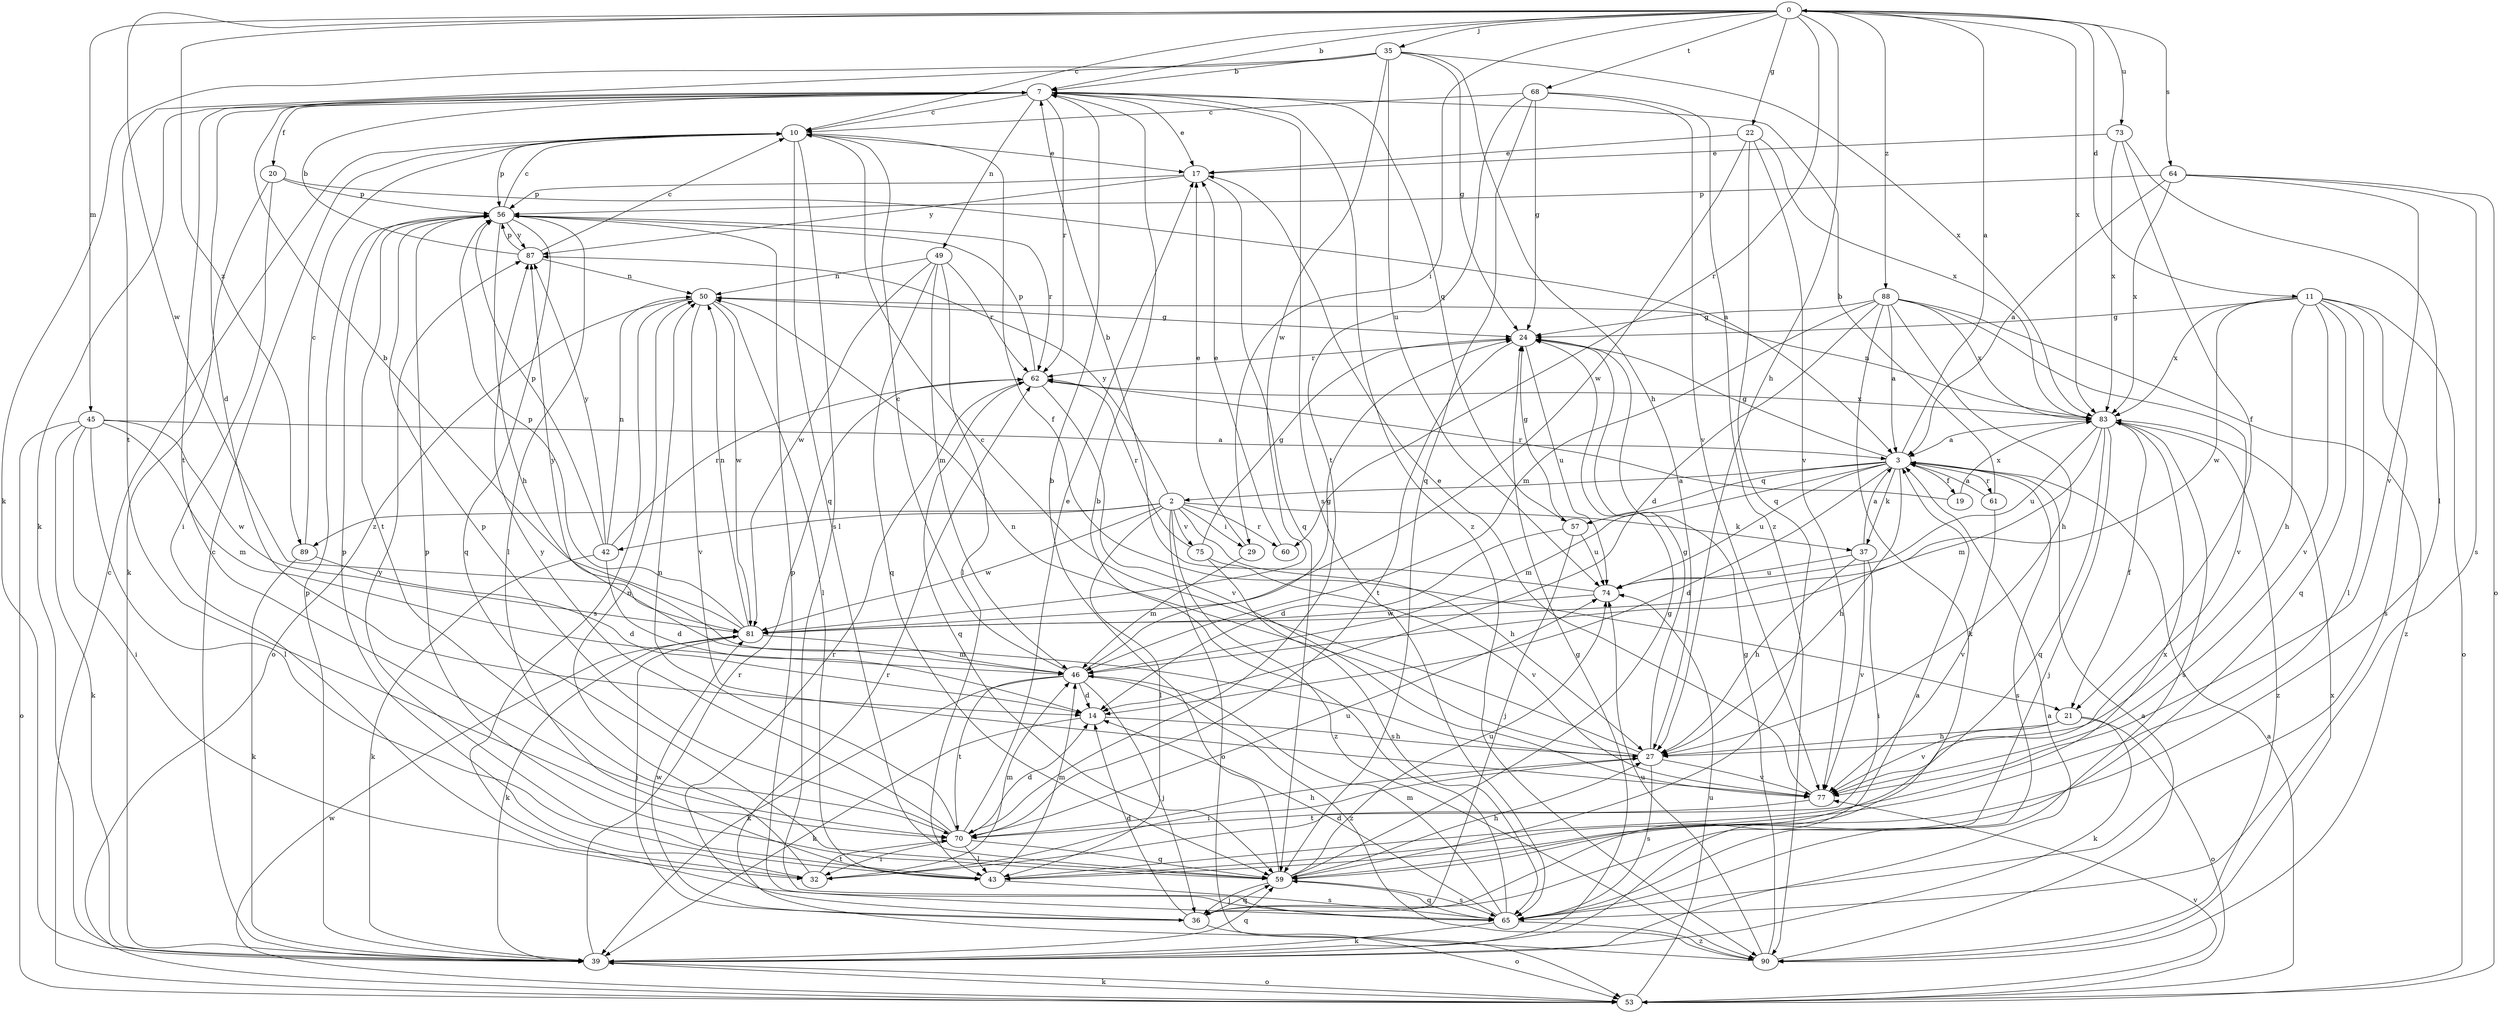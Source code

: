 strict digraph  {
0;
2;
3;
7;
10;
11;
14;
17;
19;
20;
21;
22;
24;
27;
29;
32;
35;
36;
37;
39;
42;
43;
45;
46;
49;
50;
53;
56;
57;
59;
60;
61;
62;
64;
65;
68;
70;
73;
74;
75;
77;
81;
83;
87;
88;
89;
90;
0 -> 7  [label=b];
0 -> 10  [label=c];
0 -> 11  [label=d];
0 -> 22  [label=g];
0 -> 27  [label=h];
0 -> 29  [label=i];
0 -> 35  [label=j];
0 -> 45  [label=m];
0 -> 60  [label=r];
0 -> 64  [label=s];
0 -> 68  [label=t];
0 -> 73  [label=u];
0 -> 81  [label=w];
0 -> 83  [label=x];
0 -> 88  [label=z];
0 -> 89  [label=z];
2 -> 27  [label=h];
2 -> 29  [label=i];
2 -> 37  [label=k];
2 -> 42  [label=l];
2 -> 43  [label=l];
2 -> 53  [label=o];
2 -> 60  [label=r];
2 -> 75  [label=v];
2 -> 81  [label=w];
2 -> 87  [label=y];
2 -> 89  [label=z];
2 -> 90  [label=z];
3 -> 0  [label=a];
3 -> 2  [label=a];
3 -> 14  [label=d];
3 -> 19  [label=f];
3 -> 24  [label=g];
3 -> 27  [label=h];
3 -> 37  [label=k];
3 -> 46  [label=m];
3 -> 57  [label=q];
3 -> 61  [label=r];
3 -> 65  [label=s];
3 -> 74  [label=u];
7 -> 10  [label=c];
7 -> 14  [label=d];
7 -> 17  [label=e];
7 -> 20  [label=f];
7 -> 39  [label=k];
7 -> 49  [label=n];
7 -> 57  [label=q];
7 -> 62  [label=r];
7 -> 65  [label=s];
7 -> 70  [label=t];
7 -> 90  [label=z];
10 -> 17  [label=e];
10 -> 21  [label=f];
10 -> 56  [label=p];
10 -> 59  [label=q];
10 -> 65  [label=s];
11 -> 24  [label=g];
11 -> 27  [label=h];
11 -> 43  [label=l];
11 -> 53  [label=o];
11 -> 59  [label=q];
11 -> 65  [label=s];
11 -> 77  [label=v];
11 -> 81  [label=w];
11 -> 83  [label=x];
14 -> 27  [label=h];
14 -> 39  [label=k];
17 -> 56  [label=p];
17 -> 59  [label=q];
17 -> 87  [label=y];
19 -> 62  [label=r];
19 -> 83  [label=x];
20 -> 3  [label=a];
20 -> 32  [label=i];
20 -> 39  [label=k];
20 -> 56  [label=p];
21 -> 27  [label=h];
21 -> 39  [label=k];
21 -> 53  [label=o];
21 -> 77  [label=v];
22 -> 17  [label=e];
22 -> 59  [label=q];
22 -> 77  [label=v];
22 -> 81  [label=w];
22 -> 83  [label=x];
24 -> 62  [label=r];
24 -> 70  [label=t];
24 -> 74  [label=u];
27 -> 10  [label=c];
27 -> 24  [label=g];
27 -> 32  [label=i];
27 -> 50  [label=n];
27 -> 65  [label=s];
27 -> 77  [label=v];
29 -> 17  [label=e];
29 -> 46  [label=m];
32 -> 46  [label=m];
32 -> 50  [label=n];
32 -> 56  [label=p];
32 -> 70  [label=t];
35 -> 7  [label=b];
35 -> 24  [label=g];
35 -> 27  [label=h];
35 -> 39  [label=k];
35 -> 70  [label=t];
35 -> 74  [label=u];
35 -> 81  [label=w];
35 -> 83  [label=x];
36 -> 3  [label=a];
36 -> 14  [label=d];
36 -> 53  [label=o];
36 -> 59  [label=q];
36 -> 62  [label=r];
36 -> 81  [label=w];
37 -> 3  [label=a];
37 -> 27  [label=h];
37 -> 32  [label=i];
37 -> 74  [label=u];
37 -> 77  [label=v];
39 -> 3  [label=a];
39 -> 10  [label=c];
39 -> 24  [label=g];
39 -> 53  [label=o];
39 -> 56  [label=p];
39 -> 59  [label=q];
39 -> 62  [label=r];
42 -> 14  [label=d];
42 -> 39  [label=k];
42 -> 50  [label=n];
42 -> 56  [label=p];
42 -> 62  [label=r];
42 -> 87  [label=y];
43 -> 46  [label=m];
43 -> 65  [label=s];
43 -> 83  [label=x];
43 -> 87  [label=y];
45 -> 3  [label=a];
45 -> 32  [label=i];
45 -> 39  [label=k];
45 -> 43  [label=l];
45 -> 46  [label=m];
45 -> 53  [label=o];
45 -> 81  [label=w];
46 -> 10  [label=c];
46 -> 14  [label=d];
46 -> 24  [label=g];
46 -> 36  [label=j];
46 -> 39  [label=k];
46 -> 70  [label=t];
46 -> 87  [label=y];
46 -> 90  [label=z];
49 -> 43  [label=l];
49 -> 46  [label=m];
49 -> 50  [label=n];
49 -> 59  [label=q];
49 -> 62  [label=r];
49 -> 81  [label=w];
50 -> 24  [label=g];
50 -> 43  [label=l];
50 -> 53  [label=o];
50 -> 65  [label=s];
50 -> 77  [label=v];
50 -> 81  [label=w];
53 -> 3  [label=a];
53 -> 10  [label=c];
53 -> 39  [label=k];
53 -> 74  [label=u];
53 -> 77  [label=v];
53 -> 81  [label=w];
56 -> 10  [label=c];
56 -> 27  [label=h];
56 -> 43  [label=l];
56 -> 59  [label=q];
56 -> 62  [label=r];
56 -> 70  [label=t];
56 -> 87  [label=y];
57 -> 14  [label=d];
57 -> 24  [label=g];
57 -> 36  [label=j];
57 -> 74  [label=u];
59 -> 7  [label=b];
59 -> 24  [label=g];
59 -> 27  [label=h];
59 -> 36  [label=j];
59 -> 56  [label=p];
59 -> 65  [label=s];
59 -> 74  [label=u];
60 -> 17  [label=e];
61 -> 3  [label=a];
61 -> 7  [label=b];
61 -> 77  [label=v];
62 -> 56  [label=p];
62 -> 59  [label=q];
62 -> 77  [label=v];
62 -> 83  [label=x];
64 -> 3  [label=a];
64 -> 53  [label=o];
64 -> 56  [label=p];
64 -> 65  [label=s];
64 -> 77  [label=v];
64 -> 83  [label=x];
65 -> 7  [label=b];
65 -> 14  [label=d];
65 -> 39  [label=k];
65 -> 46  [label=m];
65 -> 56  [label=p];
65 -> 59  [label=q];
65 -> 90  [label=z];
68 -> 10  [label=c];
68 -> 24  [label=g];
68 -> 59  [label=q];
68 -> 70  [label=t];
68 -> 77  [label=v];
68 -> 90  [label=z];
70 -> 14  [label=d];
70 -> 17  [label=e];
70 -> 27  [label=h];
70 -> 32  [label=i];
70 -> 43  [label=l];
70 -> 50  [label=n];
70 -> 56  [label=p];
70 -> 59  [label=q];
70 -> 74  [label=u];
70 -> 87  [label=y];
73 -> 17  [label=e];
73 -> 21  [label=f];
73 -> 43  [label=l];
73 -> 83  [label=x];
74 -> 7  [label=b];
74 -> 81  [label=w];
75 -> 24  [label=g];
75 -> 62  [label=r];
75 -> 65  [label=s];
75 -> 77  [label=v];
77 -> 17  [label=e];
77 -> 70  [label=t];
81 -> 7  [label=b];
81 -> 36  [label=j];
81 -> 39  [label=k];
81 -> 46  [label=m];
81 -> 50  [label=n];
81 -> 56  [label=p];
83 -> 3  [label=a];
83 -> 21  [label=f];
83 -> 36  [label=j];
83 -> 46  [label=m];
83 -> 50  [label=n];
83 -> 59  [label=q];
83 -> 65  [label=s];
83 -> 74  [label=u];
83 -> 90  [label=z];
87 -> 7  [label=b];
87 -> 10  [label=c];
87 -> 50  [label=n];
87 -> 56  [label=p];
88 -> 3  [label=a];
88 -> 14  [label=d];
88 -> 24  [label=g];
88 -> 27  [label=h];
88 -> 39  [label=k];
88 -> 46  [label=m];
88 -> 77  [label=v];
88 -> 83  [label=x];
88 -> 90  [label=z];
89 -> 10  [label=c];
89 -> 14  [label=d];
89 -> 39  [label=k];
90 -> 3  [label=a];
90 -> 24  [label=g];
90 -> 62  [label=r];
90 -> 74  [label=u];
90 -> 83  [label=x];
}
